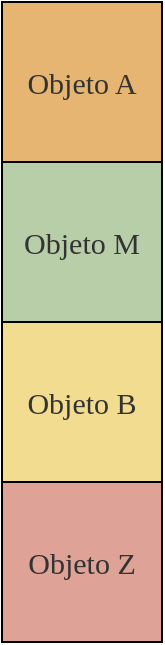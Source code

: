 <mxfile version="28.2.5" pages="12">
  <diagram id="DsnciRrROcA6rXa0wYcC" name="0">
    <mxGraphModel dx="1370" dy="843" grid="1" gridSize="10" guides="1" tooltips="1" connect="1" arrows="1" fold="1" page="1" pageScale="1" pageWidth="850" pageHeight="1100" math="0" shadow="0">
      <root>
        <mxCell id="0" />
        <mxCell id="1" parent="0" />
        <mxCell id="VirOZvUBYK-ImIZoYJ9B-2" value="&lt;span style=&quot;color: rgb(51, 51, 51); font-family: &amp;quot;Cascadia Code&amp;quot;;&quot;&gt;&lt;font style=&quot;font-size: 15px;&quot;&gt;Objeto M&lt;/font&gt;&lt;/span&gt;" style="rounded=0;whiteSpace=wrap;html=1;strokeWidth=1;fillColor=#B8CEA8;" vertex="1" parent="1">
          <mxGeometry x="320" y="240" width="80" height="80" as="geometry" />
        </mxCell>
        <mxCell id="VirOZvUBYK-ImIZoYJ9B-3" value="&lt;span style=&quot;color: rgb(51, 51, 51); font-family: &amp;quot;Cascadia Code&amp;quot;;&quot;&gt;&lt;font style=&quot;font-size: 15px;&quot;&gt;Objeto B&lt;/font&gt;&lt;/span&gt;" style="rounded=0;whiteSpace=wrap;html=1;strokeWidth=1;fillColor=#F2DC90;" vertex="1" parent="1">
          <mxGeometry x="320" y="320" width="80" height="80" as="geometry" />
        </mxCell>
        <mxCell id="VirOZvUBYK-ImIZoYJ9B-4" value="&lt;span style=&quot;color: rgb(51, 51, 51); font-family: &amp;quot;Cascadia Code&amp;quot;;&quot;&gt;&lt;font style=&quot;font-size: 15px;&quot;&gt;Objeto Z&lt;/font&gt;&lt;/span&gt;" style="rounded=0;whiteSpace=wrap;html=1;strokeWidth=1;fillColor=#DEA297;" vertex="1" parent="1">
          <mxGeometry x="320" y="400" width="80" height="80" as="geometry" />
        </mxCell>
        <mxCell id="VirOZvUBYK-ImIZoYJ9B-5" value="&lt;span style=&quot;font-size: 15px;&quot;&gt;Objeto A&lt;/span&gt;" style="rounded=0;whiteSpace=wrap;html=1;strokeWidth=1;fillColor=#E6B572;fontFamily=Cascadia Code;fontColor=#333333;" vertex="1" parent="1">
          <mxGeometry x="320" y="160" width="80" height="80" as="geometry" />
        </mxCell>
      </root>
    </mxGraphModel>
  </diagram>
  <diagram name="1" id="Mdr3MKFLAOHnB37Ve34P">
    <mxGraphModel dx="1370" dy="843" grid="1" gridSize="10" guides="1" tooltips="1" connect="1" arrows="1" fold="1" page="1" pageScale="1" pageWidth="850" pageHeight="1100" math="0" shadow="0">
      <root>
        <mxCell id="dB4pNOR3r0NpbEDbzPIi-0" />
        <mxCell id="dB4pNOR3r0NpbEDbzPIi-1" parent="dB4pNOR3r0NpbEDbzPIi-0" />
        <mxCell id="f8sVzlX9WwyGKtAX3yin-0" value="&lt;span style=&quot;color: rgb(51, 51, 51); font-family: &amp;quot;Cascadia Code&amp;quot;;&quot;&gt;&lt;font style=&quot;font-size: 15px;&quot;&gt;Objeto M&lt;/font&gt;&lt;/span&gt;" style="rounded=0;whiteSpace=wrap;html=1;strokeWidth=1;fillColor=#DFEAF2;" vertex="1" parent="dB4pNOR3r0NpbEDbzPIi-1">
          <mxGeometry x="320" y="240" width="80" height="80" as="geometry" />
        </mxCell>
        <mxCell id="f8sVzlX9WwyGKtAX3yin-1" value="&lt;span style=&quot;color: rgb(51, 51, 51); font-family: &amp;quot;Cascadia Code&amp;quot;;&quot;&gt;&lt;font style=&quot;font-size: 15px;&quot;&gt;Objeto B&lt;/font&gt;&lt;/span&gt;" style="rounded=0;whiteSpace=wrap;html=1;strokeWidth=1;fillColor=#DFEAF2;" vertex="1" parent="dB4pNOR3r0NpbEDbzPIi-1">
          <mxGeometry x="320" y="320" width="80" height="80" as="geometry" />
        </mxCell>
        <mxCell id="f8sVzlX9WwyGKtAX3yin-2" value="&lt;span style=&quot;color: rgb(51, 51, 51); font-family: &amp;quot;Cascadia Code&amp;quot;;&quot;&gt;&lt;font style=&quot;font-size: 15px;&quot;&gt;Objeto Z&lt;/font&gt;&lt;/span&gt;" style="rounded=0;whiteSpace=wrap;html=1;strokeWidth=1;fillColor=#DFEAF2;" vertex="1" parent="dB4pNOR3r0NpbEDbzPIi-1">
          <mxGeometry x="320" y="400" width="80" height="80" as="geometry" />
        </mxCell>
        <mxCell id="f8sVzlX9WwyGKtAX3yin-3" value="&lt;font style=&quot;font-size: 15px;&quot;&gt;Objeto A&lt;/font&gt;" style="rounded=0;whiteSpace=wrap;html=1;strokeWidth=1;fillColor=#DFEAF2;fontFamily=Cascadia Code;fontColor=#333333;" vertex="1" parent="dB4pNOR3r0NpbEDbzPIi-1">
          <mxGeometry x="320" y="160" width="80" height="80" as="geometry" />
        </mxCell>
      </root>
    </mxGraphModel>
  </diagram>
  <diagram name="2" id="7HVD3G4qKzquUgcicJnN">
    <mxGraphModel dx="1142" dy="703" grid="1" gridSize="10" guides="1" tooltips="1" connect="1" arrows="1" fold="1" page="1" pageScale="1" pageWidth="850" pageHeight="1100" math="0" shadow="0">
      <root>
        <mxCell id="m_FzRC7SfUM8x6VggVpg-0" />
        <mxCell id="m_FzRC7SfUM8x6VggVpg-1" parent="m_FzRC7SfUM8x6VggVpg-0" />
        <mxCell id="m_FzRC7SfUM8x6VggVpg-2" value="&lt;span style=&quot;color: rgb(51, 51, 51); font-family: &amp;quot;Cascadia Code&amp;quot;;&quot;&gt;&lt;font style=&quot;font-size: 15px;&quot;&gt;Objeto M&lt;/font&gt;&lt;/span&gt;" style="rounded=0;whiteSpace=wrap;html=1;strokeWidth=1;fillColor=#DFEAF2;" vertex="1" parent="m_FzRC7SfUM8x6VggVpg-1">
          <mxGeometry x="320" y="240" width="80" height="80" as="geometry" />
        </mxCell>
        <mxCell id="m_FzRC7SfUM8x6VggVpg-3" value="&lt;span style=&quot;color: rgb(51, 51, 51); font-family: &amp;quot;Cascadia Code&amp;quot;;&quot;&gt;&lt;font style=&quot;font-size: 15px;&quot;&gt;Objeto B&lt;/font&gt;&lt;/span&gt;" style="rounded=0;whiteSpace=wrap;html=1;strokeWidth=1;fillColor=#DFEAF2;" vertex="1" parent="m_FzRC7SfUM8x6VggVpg-1">
          <mxGeometry x="320" y="320" width="80" height="80" as="geometry" />
        </mxCell>
        <mxCell id="m_FzRC7SfUM8x6VggVpg-4" value="&lt;span style=&quot;color: rgb(51, 51, 51); font-family: &amp;quot;Cascadia Code&amp;quot;;&quot;&gt;&lt;font style=&quot;font-size: 15px;&quot;&gt;Objeto Z&lt;/font&gt;&lt;/span&gt;" style="rounded=0;whiteSpace=wrap;html=1;strokeWidth=1;fillColor=#DFEAF2;" vertex="1" parent="m_FzRC7SfUM8x6VggVpg-1">
          <mxGeometry x="320" y="400" width="80" height="80" as="geometry" />
        </mxCell>
        <mxCell id="m_FzRC7SfUM8x6VggVpg-5" value="&lt;font style=&quot;font-size: 15px;&quot;&gt;Objeto A&lt;/font&gt;" style="rounded=0;whiteSpace=wrap;html=1;strokeWidth=1;fillColor=#DFEAF2;fontFamily=Cascadia Code;fontColor=#333333;" vertex="1" parent="m_FzRC7SfUM8x6VggVpg-1">
          <mxGeometry x="320" y="160" width="80" height="80" as="geometry" />
        </mxCell>
        <mxCell id="3GkCkZPfRGsUlgW2tKVg-0" value="&lt;font style=&quot;font-size: 15px; color: rgb(51, 51, 51);&quot;&gt;Objeto Y&lt;/font&gt;" style="rounded=0;whiteSpace=wrap;html=1;strokeWidth=1;fontFamily=Cascadia Code;dashed=1;strokeColor=#333333;" vertex="1" parent="m_FzRC7SfUM8x6VggVpg-1">
          <mxGeometry x="160" y="280" width="80" height="80" as="geometry" />
        </mxCell>
        <mxCell id="3GkCkZPfRGsUlgW2tKVg-1" value="" style="endArrow=classic;html=1;rounded=0;strokeColor=default;strokeWidth=2;dashed=1;curved=0;dashPattern=1 2;" edge="1" parent="m_FzRC7SfUM8x6VggVpg-1">
          <mxGeometry width="50" height="50" relative="1" as="geometry">
            <mxPoint x="250" y="320" as="sourcePoint" />
            <mxPoint x="310" y="320" as="targetPoint" />
          </mxGeometry>
        </mxCell>
      </root>
    </mxGraphModel>
  </diagram>
  <diagram name="3" id="MDrpCwDZ1_75I4WAfEUa">
    <mxGraphModel dx="1370" dy="843" grid="1" gridSize="10" guides="1" tooltips="1" connect="1" arrows="1" fold="1" page="1" pageScale="1" pageWidth="850" pageHeight="1100" math="0" shadow="0">
      <root>
        <mxCell id="1cp3vhYpPN3irXkI7Zd1-0" />
        <mxCell id="1cp3vhYpPN3irXkI7Zd1-1" parent="1cp3vhYpPN3irXkI7Zd1-0" />
        <mxCell id="1cp3vhYpPN3irXkI7Zd1-2" value="&lt;span style=&quot;color: rgb(51, 51, 51); font-family: &amp;quot;Cascadia Code&amp;quot;;&quot;&gt;&lt;font style=&quot;font-size: 15px;&quot;&gt;Objeto M&lt;/font&gt;&lt;/span&gt;" style="rounded=0;whiteSpace=wrap;html=1;strokeWidth=1;fillColor=#DFEAF2;" vertex="1" parent="1cp3vhYpPN3irXkI7Zd1-1">
          <mxGeometry x="200" y="280" width="80" height="80" as="geometry" />
        </mxCell>
        <mxCell id="1cp3vhYpPN3irXkI7Zd1-3" value="&lt;span style=&quot;color: rgb(51, 51, 51); font-family: &amp;quot;Cascadia Code&amp;quot;;&quot;&gt;&lt;font style=&quot;font-size: 15px;&quot;&gt;Objeto B&lt;/font&gt;&lt;/span&gt;" style="rounded=0;whiteSpace=wrap;html=1;strokeWidth=1;fillColor=#DFEAF2;" vertex="1" parent="1cp3vhYpPN3irXkI7Zd1-1">
          <mxGeometry x="200" y="360" width="80" height="80" as="geometry" />
        </mxCell>
        <mxCell id="1cp3vhYpPN3irXkI7Zd1-4" value="&lt;span style=&quot;color: rgb(51, 51, 51); font-family: &amp;quot;Cascadia Code&amp;quot;;&quot;&gt;&lt;font style=&quot;font-size: 15px;&quot;&gt;Objeto Z&lt;/font&gt;&lt;/span&gt;" style="rounded=0;whiteSpace=wrap;html=1;strokeWidth=1;fillColor=#DFEAF2;" vertex="1" parent="1cp3vhYpPN3irXkI7Zd1-1">
          <mxGeometry x="200" y="440" width="80" height="80" as="geometry" />
        </mxCell>
        <mxCell id="1cp3vhYpPN3irXkI7Zd1-5" value="&lt;font style=&quot;font-size: 15px;&quot;&gt;Objeto A&lt;/font&gt;" style="rounded=0;whiteSpace=wrap;html=1;strokeWidth=1;fillColor=#DFEAF2;fontFamily=Cascadia Code;fontColor=#333333;" vertex="1" parent="1cp3vhYpPN3irXkI7Zd1-1">
          <mxGeometry x="200" y="200" width="80" height="80" as="geometry" />
        </mxCell>
        <mxCell id="1cp3vhYpPN3irXkI7Zd1-6" value="&lt;font style=&quot;font-size: 15px; color: rgb(51, 51, 51);&quot;&gt;Objeto Y&lt;/font&gt;" style="rounded=0;whiteSpace=wrap;html=1;strokeWidth=1;fontFamily=Cascadia Code;dashed=1;strokeColor=#333333;" vertex="1" parent="1cp3vhYpPN3irXkI7Zd1-1">
          <mxGeometry x="40" y="320" width="80" height="80" as="geometry" />
        </mxCell>
        <mxCell id="1cp3vhYpPN3irXkI7Zd1-7" value="" style="endArrow=classic;html=1;rounded=0;strokeColor=default;strokeWidth=2;dashed=1;curved=1;dashPattern=1 2;" edge="1" parent="1cp3vhYpPN3irXkI7Zd1-1">
          <mxGeometry width="50" height="50" relative="1" as="geometry">
            <mxPoint x="80" y="310" as="sourcePoint" />
            <mxPoint x="200" y="150" as="targetPoint" />
            <Array as="points">
              <mxPoint x="80" y="140" />
            </Array>
          </mxGeometry>
        </mxCell>
        <mxCell id="3wVK-dfSqPOaN9Ee9mu9-0" value="&lt;span style=&quot;color: rgb(51, 51, 51); font-family: &amp;quot;Cascadia Code&amp;quot;;&quot;&gt;&lt;font style=&quot;font-size: 15px;&quot;&gt;Objeto M&lt;/font&gt;&lt;/span&gt;" style="rounded=0;whiteSpace=wrap;html=1;strokeWidth=1;fillColor=#DFEAF2;" vertex="1" parent="1cp3vhYpPN3irXkI7Zd1-1">
          <mxGeometry x="400" y="280" width="80" height="80" as="geometry" />
        </mxCell>
        <mxCell id="3wVK-dfSqPOaN9Ee9mu9-1" value="&lt;span style=&quot;color: rgb(51, 51, 51); font-family: &amp;quot;Cascadia Code&amp;quot;;&quot;&gt;&lt;font style=&quot;font-size: 15px;&quot;&gt;Objeto B&lt;/font&gt;&lt;/span&gt;" style="rounded=0;whiteSpace=wrap;html=1;strokeWidth=1;fillColor=#DFEAF2;" vertex="1" parent="1cp3vhYpPN3irXkI7Zd1-1">
          <mxGeometry x="400" y="360" width="80" height="80" as="geometry" />
        </mxCell>
        <mxCell id="3wVK-dfSqPOaN9Ee9mu9-2" value="&lt;span style=&quot;color: rgb(51, 51, 51); font-family: &amp;quot;Cascadia Code&amp;quot;;&quot;&gt;&lt;font style=&quot;font-size: 15px;&quot;&gt;Objeto Z&lt;/font&gt;&lt;/span&gt;" style="rounded=0;whiteSpace=wrap;html=1;strokeWidth=1;fillColor=#DFEAF2;" vertex="1" parent="1cp3vhYpPN3irXkI7Zd1-1">
          <mxGeometry x="400" y="440" width="80" height="80" as="geometry" />
        </mxCell>
        <mxCell id="3wVK-dfSqPOaN9Ee9mu9-3" value="&lt;font style=&quot;font-size: 15px;&quot;&gt;Objeto A&lt;/font&gt;" style="rounded=0;whiteSpace=wrap;html=1;strokeWidth=1;fillColor=#DFEAF2;fontFamily=Cascadia Code;fontColor=#333333;" vertex="1" parent="1cp3vhYpPN3irXkI7Zd1-1">
          <mxGeometry x="400" y="200" width="80" height="80" as="geometry" />
        </mxCell>
        <mxCell id="3wVK-dfSqPOaN9Ee9mu9-4" value="&lt;font style=&quot;font-size: 15px; color: rgb(51, 51, 51);&quot;&gt;Objeto Y&lt;/font&gt;" style="rounded=0;whiteSpace=wrap;html=1;strokeWidth=1;fontFamily=Cascadia Code;dashed=1;strokeColor=#333333;" vertex="1" parent="1cp3vhYpPN3irXkI7Zd1-1">
          <mxGeometry x="400" y="120" width="80" height="80" as="geometry" />
        </mxCell>
        <mxCell id="5Faq4T4tPYT8dNvTQ3q9-0" value="&lt;span style=&quot;color: rgb(51, 51, 51); font-family: &amp;quot;Cascadia Code&amp;quot;;&quot;&gt;&lt;font style=&quot;font-size: 15px;&quot;&gt;Objeto M&lt;/font&gt;&lt;/span&gt;" style="rounded=0;whiteSpace=wrap;html=1;strokeWidth=1;fillColor=#DFEAF2;" vertex="1" parent="1cp3vhYpPN3irXkI7Zd1-1">
          <mxGeometry x="600" y="280" width="80" height="80" as="geometry" />
        </mxCell>
        <mxCell id="5Faq4T4tPYT8dNvTQ3q9-1" value="&lt;span style=&quot;color: rgb(51, 51, 51); font-family: &amp;quot;Cascadia Code&amp;quot;;&quot;&gt;&lt;font style=&quot;font-size: 15px;&quot;&gt;Objeto B&lt;/font&gt;&lt;/span&gt;" style="rounded=0;whiteSpace=wrap;html=1;strokeWidth=1;fillColor=#DFEAF2;" vertex="1" parent="1cp3vhYpPN3irXkI7Zd1-1">
          <mxGeometry x="600" y="360" width="80" height="80" as="geometry" />
        </mxCell>
        <mxCell id="5Faq4T4tPYT8dNvTQ3q9-2" value="&lt;span style=&quot;color: rgb(51, 51, 51); font-family: &amp;quot;Cascadia Code&amp;quot;;&quot;&gt;&lt;font style=&quot;font-size: 15px;&quot;&gt;Objeto Z&lt;/font&gt;&lt;/span&gt;" style="rounded=0;whiteSpace=wrap;html=1;strokeWidth=1;fillColor=#DFEAF2;" vertex="1" parent="1cp3vhYpPN3irXkI7Zd1-1">
          <mxGeometry x="600" y="440" width="80" height="80" as="geometry" />
        </mxCell>
        <mxCell id="5Faq4T4tPYT8dNvTQ3q9-3" value="&lt;font style=&quot;font-size: 15px;&quot;&gt;Objeto A&lt;/font&gt;" style="rounded=0;whiteSpace=wrap;html=1;strokeWidth=1;fillColor=#DFEAF2;fontFamily=Cascadia Code;fontColor=#333333;" vertex="1" parent="1cp3vhYpPN3irXkI7Zd1-1">
          <mxGeometry x="600" y="200" width="80" height="80" as="geometry" />
        </mxCell>
        <mxCell id="5Faq4T4tPYT8dNvTQ3q9-4" value="&lt;font style=&quot;font-size: 15px;&quot;&gt;Objeto Y&lt;/font&gt;" style="rounded=0;whiteSpace=wrap;html=1;strokeWidth=1;fillColor=#DFEAF2;fontFamily=Cascadia Code;fontColor=#333333;" vertex="1" parent="1cp3vhYpPN3irXkI7Zd1-1">
          <mxGeometry x="600" y="120" width="80" height="80" as="geometry" />
        </mxCell>
        <mxCell id="_O_UAX7On9Jn6N9-ysff-0" value="" style="endArrow=classic;html=1;rounded=0;strokeColor=#333333;strokeWidth=2;curved=0;" edge="1" parent="1cp3vhYpPN3irXkI7Zd1-1">
          <mxGeometry width="50" height="50" relative="1" as="geometry">
            <mxPoint x="310" y="360" as="sourcePoint" />
            <mxPoint x="370" y="360" as="targetPoint" />
          </mxGeometry>
        </mxCell>
        <mxCell id="_O_UAX7On9Jn6N9-ysff-1" value="" style="endArrow=classic;html=1;rounded=0;strokeColor=#333333;strokeWidth=2;curved=0;" edge="1" parent="1cp3vhYpPN3irXkI7Zd1-1">
          <mxGeometry width="50" height="50" relative="1" as="geometry">
            <mxPoint x="510" y="359.17" as="sourcePoint" />
            <mxPoint x="570" y="359.17" as="targetPoint" />
          </mxGeometry>
        </mxCell>
      </root>
    </mxGraphModel>
  </diagram>
  <diagram name="4" id="tvMc4xsmkuJ2D2uRRllL">
    <mxGraphModel dx="1142" dy="703" grid="1" gridSize="10" guides="1" tooltips="1" connect="1" arrows="1" fold="1" page="1" pageScale="1" pageWidth="850" pageHeight="1100" math="0" shadow="0">
      <root>
        <mxCell id="fEpR8kv1KwT9EkHWF9nF-0" />
        <mxCell id="fEpR8kv1KwT9EkHWF9nF-1" parent="fEpR8kv1KwT9EkHWF9nF-0" />
        <mxCell id="fEpR8kv1KwT9EkHWF9nF-2" value="&lt;span style=&quot;color: rgb(51, 51, 51); font-family: &amp;quot;Cascadia Code&amp;quot;;&quot;&gt;&lt;font style=&quot;font-size: 15px;&quot;&gt;Objeto M&lt;/font&gt;&lt;/span&gt;" style="rounded=0;whiteSpace=wrap;html=1;strokeWidth=1;fillColor=#DFEAF2;" vertex="1" parent="fEpR8kv1KwT9EkHWF9nF-1">
          <mxGeometry x="160" y="240" width="80" height="80" as="geometry" />
        </mxCell>
        <mxCell id="fEpR8kv1KwT9EkHWF9nF-3" value="&lt;span style=&quot;color: rgb(51, 51, 51); font-family: &amp;quot;Cascadia Code&amp;quot;;&quot;&gt;&lt;font style=&quot;font-size: 15px;&quot;&gt;Objeto B&lt;/font&gt;&lt;/span&gt;" style="rounded=0;whiteSpace=wrap;html=1;strokeWidth=1;fillColor=#DFEAF2;" vertex="1" parent="fEpR8kv1KwT9EkHWF9nF-1">
          <mxGeometry x="160" y="320" width="80" height="80" as="geometry" />
        </mxCell>
        <mxCell id="fEpR8kv1KwT9EkHWF9nF-4" value="&lt;span style=&quot;color: rgb(51, 51, 51); font-family: &amp;quot;Cascadia Code&amp;quot;;&quot;&gt;&lt;font style=&quot;font-size: 15px;&quot;&gt;Objeto Z&lt;/font&gt;&lt;/span&gt;" style="rounded=0;whiteSpace=wrap;html=1;strokeWidth=1;fillColor=#DFEAF2;" vertex="1" parent="fEpR8kv1KwT9EkHWF9nF-1">
          <mxGeometry x="160" y="400" width="80" height="80" as="geometry" />
        </mxCell>
        <mxCell id="fEpR8kv1KwT9EkHWF9nF-5" value="&lt;font style=&quot;font-size: 15px;&quot;&gt;Objeto A&lt;/font&gt;" style="rounded=0;whiteSpace=wrap;html=1;strokeWidth=1;fillColor=#DFEAF2;fontFamily=Cascadia Code;fontColor=#333333;" vertex="1" parent="fEpR8kv1KwT9EkHWF9nF-1">
          <mxGeometry x="160" y="160" width="80" height="80" as="geometry" />
        </mxCell>
        <mxCell id="fEpR8kv1KwT9EkHWF9nF-6" value="&lt;font style=&quot;font-size: 15px; color: rgba(51, 51, 51, 0.5);&quot;&gt;Objeto Y&lt;/font&gt;" style="rounded=0;whiteSpace=wrap;html=1;strokeWidth=1;fontFamily=Cascadia Code;rotation=45;fillColor=#DFEAF280;strokeColor=light-dark(#00000080,#000000);gradientColor=none;" vertex="1" parent="fEpR8kv1KwT9EkHWF9nF-1">
          <mxGeometry x="280" y="110" width="80" height="80" as="geometry" />
        </mxCell>
        <mxCell id="eWI4ab8rwbDqNYjKlwMx-0" value="" style="endArrow=classic;html=1;rounded=0;strokeColor=#333333;strokeWidth=2;curved=0;" edge="1" parent="fEpR8kv1KwT9EkHWF9nF-1">
          <mxGeometry width="50" height="50" relative="1" as="geometry">
            <mxPoint x="310" y="319.17" as="sourcePoint" />
            <mxPoint x="370" y="319.17" as="targetPoint" />
          </mxGeometry>
        </mxCell>
        <mxCell id="eWI4ab8rwbDqNYjKlwMx-1" value="&lt;span style=&quot;color: rgb(51, 51, 51); font-family: &amp;quot;Cascadia Code&amp;quot;;&quot;&gt;&lt;font style=&quot;font-size: 15px;&quot;&gt;Objeto M&lt;/font&gt;&lt;/span&gt;" style="rounded=0;whiteSpace=wrap;html=1;strokeWidth=1;fillColor=#DFEAF2;" vertex="1" parent="fEpR8kv1KwT9EkHWF9nF-1">
          <mxGeometry x="440" y="240" width="80" height="80" as="geometry" />
        </mxCell>
        <mxCell id="eWI4ab8rwbDqNYjKlwMx-2" value="&lt;span style=&quot;color: rgb(51, 51, 51); font-family: &amp;quot;Cascadia Code&amp;quot;;&quot;&gt;&lt;font style=&quot;font-size: 15px;&quot;&gt;Objeto B&lt;/font&gt;&lt;/span&gt;" style="rounded=0;whiteSpace=wrap;html=1;strokeWidth=1;fillColor=#DFEAF2;" vertex="1" parent="fEpR8kv1KwT9EkHWF9nF-1">
          <mxGeometry x="440" y="320" width="80" height="80" as="geometry" />
        </mxCell>
        <mxCell id="eWI4ab8rwbDqNYjKlwMx-3" value="&lt;span style=&quot;color: rgb(51, 51, 51); font-family: &amp;quot;Cascadia Code&amp;quot;;&quot;&gt;&lt;font style=&quot;font-size: 15px;&quot;&gt;Objeto Z&lt;/font&gt;&lt;/span&gt;" style="rounded=0;whiteSpace=wrap;html=1;strokeWidth=1;fillColor=#DFEAF2;" vertex="1" parent="fEpR8kv1KwT9EkHWF9nF-1">
          <mxGeometry x="440" y="400" width="80" height="80" as="geometry" />
        </mxCell>
        <mxCell id="eWI4ab8rwbDqNYjKlwMx-4" value="&lt;font style=&quot;font-size: 15px;&quot;&gt;Objeto A&lt;/font&gt;" style="rounded=0;whiteSpace=wrap;html=1;strokeWidth=1;fillColor=#DFEAF2;fontFamily=Cascadia Code;fontColor=#333333;" vertex="1" parent="fEpR8kv1KwT9EkHWF9nF-1">
          <mxGeometry x="440" y="160" width="80" height="80" as="geometry" />
        </mxCell>
        <mxCell id="FDB1iL5GDn4RZDBO_fxV-0" value="" style="endArrow=classic;html=1;rounded=0;strokeColor=#333333;strokeWidth=2;curved=1;" edge="1" parent="fEpR8kv1KwT9EkHWF9nF-1">
          <mxGeometry width="50" height="50" relative="1" as="geometry">
            <mxPoint x="200" y="150" as="sourcePoint" />
            <mxPoint x="280" y="110" as="targetPoint" />
            <Array as="points">
              <mxPoint x="220" y="70" />
            </Array>
          </mxGeometry>
        </mxCell>
      </root>
    </mxGraphModel>
  </diagram>
  <diagram name="5" id="qZWmroKQn__ThTIP2FfZ">
    <mxGraphModel dx="1370" dy="843" grid="1" gridSize="10" guides="1" tooltips="1" connect="1" arrows="1" fold="1" page="1" pageScale="1" pageWidth="850" pageHeight="1100" math="0" shadow="0">
      <root>
        <mxCell id="2ulz0_ssD8hJT63ZEaCR-0" />
        <mxCell id="2ulz0_ssD8hJT63ZEaCR-1" parent="2ulz0_ssD8hJT63ZEaCR-0" />
        <mxCell id="2ulz0_ssD8hJT63ZEaCR-2" value="&lt;span style=&quot;color: rgb(51, 51, 51); font-family: &amp;quot;Cascadia Code&amp;quot;;&quot;&gt;&lt;font style=&quot;font-size: 15px;&quot;&gt;Objeto M&lt;/font&gt;&lt;/span&gt;" style="rounded=0;whiteSpace=wrap;html=1;strokeWidth=1;fillColor=#DFEAF2;" vertex="1" parent="2ulz0_ssD8hJT63ZEaCR-1">
          <mxGeometry x="160" y="240" width="80" height="80" as="geometry" />
        </mxCell>
        <mxCell id="2ulz0_ssD8hJT63ZEaCR-3" value="&lt;span style=&quot;color: rgb(51, 51, 51); font-family: &amp;quot;Cascadia Code&amp;quot;;&quot;&gt;&lt;font style=&quot;font-size: 15px;&quot;&gt;Objeto B&lt;/font&gt;&lt;/span&gt;" style="rounded=0;whiteSpace=wrap;html=1;strokeWidth=1;fillColor=#DFEAF2;" vertex="1" parent="2ulz0_ssD8hJT63ZEaCR-1">
          <mxGeometry x="160" y="320" width="80" height="80" as="geometry" />
        </mxCell>
        <mxCell id="2ulz0_ssD8hJT63ZEaCR-4" value="&lt;span style=&quot;color: rgb(51, 51, 51); font-family: &amp;quot;Cascadia Code&amp;quot;;&quot;&gt;&lt;font style=&quot;font-size: 15px;&quot;&gt;Objeto Z&lt;/font&gt;&lt;/span&gt;" style="rounded=0;whiteSpace=wrap;html=1;strokeWidth=1;fillColor=#DFEAF2;" vertex="1" parent="2ulz0_ssD8hJT63ZEaCR-1">
          <mxGeometry x="160" y="400" width="80" height="80" as="geometry" />
        </mxCell>
        <mxCell id="2ulz0_ssD8hJT63ZEaCR-7" value="" style="endArrow=classic;html=1;rounded=0;strokeColor=#333333;strokeWidth=2;curved=0;" edge="1" parent="2ulz0_ssD8hJT63ZEaCR-1">
          <mxGeometry width="50" height="50" relative="1" as="geometry">
            <mxPoint x="280" y="460" as="sourcePoint" />
            <mxPoint x="340" y="460" as="targetPoint" />
          </mxGeometry>
        </mxCell>
        <mxCell id="Iy6GJnIHtmswRzyifR_9-1" value="&lt;span style=&quot;color: rgb(51, 51, 51); font-family: &amp;quot;Cascadia Code&amp;quot;;&quot;&gt;&lt;font style=&quot;font-size: 15px;&quot;&gt;Objeto B&lt;/font&gt;&lt;/span&gt;" style="rounded=0;whiteSpace=wrap;html=1;strokeWidth=1;fillColor=#DFEAF2;" vertex="1" parent="2ulz0_ssD8hJT63ZEaCR-1">
          <mxGeometry x="370" y="319.999" width="80" height="80" as="geometry" />
        </mxCell>
        <mxCell id="Iy6GJnIHtmswRzyifR_9-2" value="&lt;span style=&quot;color: rgb(51, 51, 51); font-family: &amp;quot;Cascadia Code&amp;quot;;&quot;&gt;&lt;font style=&quot;font-size: 15px;&quot;&gt;Objeto Z&lt;/font&gt;&lt;/span&gt;" style="rounded=0;whiteSpace=wrap;html=1;strokeWidth=1;fillColor=#DFEAF2;" vertex="1" parent="2ulz0_ssD8hJT63ZEaCR-1">
          <mxGeometry x="370" y="399.999" width="80" height="80" as="geometry" />
        </mxCell>
        <mxCell id="Iy6GJnIHtmswRzyifR_9-5" value="&lt;span style=&quot;color: rgb(51, 51, 51); font-family: &amp;quot;Cascadia Code&amp;quot;;&quot;&gt;&lt;font style=&quot;font-size: 15px;&quot;&gt;Objeto Z&lt;/font&gt;&lt;/span&gt;" style="rounded=0;whiteSpace=wrap;html=1;strokeWidth=1;fillColor=#DFEAF2;" vertex="1" parent="2ulz0_ssD8hJT63ZEaCR-1">
          <mxGeometry x="560" y="399.999" width="80" height="80" as="geometry" />
        </mxCell>
        <mxCell id="Iy6GJnIHtmswRzyifR_9-7" value="" style="endArrow=classic;html=1;rounded=0;strokeColor=#333333;strokeWidth=2;curved=0;" edge="1" parent="2ulz0_ssD8hJT63ZEaCR-1">
          <mxGeometry width="50" height="50" relative="1" as="geometry">
            <mxPoint x="480" y="460" as="sourcePoint" />
            <mxPoint x="540" y="460" as="targetPoint" />
          </mxGeometry>
        </mxCell>
        <mxCell id="I1os_hsPXzhaFGguBxuh-0" value="&lt;font style=&quot;font-size: 15px; color: rgba(51, 51, 51, 0.5);&quot;&gt;Objeto A&lt;/font&gt;" style="rounded=0;whiteSpace=wrap;html=1;strokeWidth=1;fontFamily=Cascadia Code;rotation=45;fillColor=#DFEAF280;strokeColor=light-dark(#00000080,#000000);gradientColor=none;" vertex="1" parent="2ulz0_ssD8hJT63ZEaCR-1">
          <mxGeometry x="280" y="190" width="80" height="80" as="geometry" />
        </mxCell>
        <mxCell id="I1os_hsPXzhaFGguBxuh-1" value="" style="endArrow=classic;html=1;rounded=0;strokeColor=#333333;strokeWidth=2;curved=1;" edge="1" parent="2ulz0_ssD8hJT63ZEaCR-1">
          <mxGeometry width="50" height="50" relative="1" as="geometry">
            <mxPoint x="200" y="230" as="sourcePoint" />
            <mxPoint x="280" y="190" as="targetPoint" />
            <Array as="points">
              <mxPoint x="220" y="150" />
            </Array>
          </mxGeometry>
        </mxCell>
        <mxCell id="I1os_hsPXzhaFGguBxuh-2" value="&lt;font style=&quot;font-size: 15px; color: rgba(51, 51, 51, 0.5);&quot;&gt;Objeto M&lt;/font&gt;" style="rounded=0;whiteSpace=wrap;html=1;strokeWidth=1;fontFamily=Cascadia Code;rotation=45;fillColor=#DFEAF280;strokeColor=light-dark(#00000080,#000000);gradientColor=none;" vertex="1" parent="2ulz0_ssD8hJT63ZEaCR-1">
          <mxGeometry x="490" y="270" width="80" height="80" as="geometry" />
        </mxCell>
        <mxCell id="I1os_hsPXzhaFGguBxuh-3" value="" style="endArrow=classic;html=1;rounded=0;strokeColor=#333333;strokeWidth=2;curved=1;" edge="1" parent="2ulz0_ssD8hJT63ZEaCR-1">
          <mxGeometry width="50" height="50" relative="1" as="geometry">
            <mxPoint x="410" y="310" as="sourcePoint" />
            <mxPoint x="490" y="270" as="targetPoint" />
            <Array as="points">
              <mxPoint x="430" y="230" />
            </Array>
          </mxGeometry>
        </mxCell>
        <mxCell id="I1os_hsPXzhaFGguBxuh-6" value="&lt;font style=&quot;font-size: 15px; color: rgba(51, 51, 51, 0.5);&quot;&gt;Objeto B&lt;/font&gt;" style="rounded=0;whiteSpace=wrap;html=1;strokeWidth=1;fontFamily=Cascadia Code;rotation=45;fillColor=#DFEAF280;strokeColor=light-dark(#00000080,#000000);gradientColor=none;" vertex="1" parent="2ulz0_ssD8hJT63ZEaCR-1">
          <mxGeometry x="680" y="350" width="80" height="80" as="geometry" />
        </mxCell>
        <mxCell id="I1os_hsPXzhaFGguBxuh-7" value="" style="endArrow=classic;html=1;rounded=0;strokeColor=#333333;strokeWidth=2;curved=1;" edge="1" parent="2ulz0_ssD8hJT63ZEaCR-1">
          <mxGeometry width="50" height="50" relative="1" as="geometry">
            <mxPoint x="600" y="390" as="sourcePoint" />
            <mxPoint x="680" y="350" as="targetPoint" />
            <Array as="points">
              <mxPoint x="620" y="310" />
            </Array>
          </mxGeometry>
        </mxCell>
      </root>
    </mxGraphModel>
  </diagram>
  <diagram name="horizontal-0" id="YfSO-6aUCecLzF4e8YoK">
    <mxGraphModel dx="1142" dy="703" grid="1" gridSize="10" guides="1" tooltips="1" connect="1" arrows="1" fold="1" page="1" pageScale="1" pageWidth="850" pageHeight="1100" math="0" shadow="0">
      <root>
        <mxCell id="0" />
        <mxCell id="1" parent="0" />
        <mxCell id="QV_V8XRkUQpJPK_FOni9-1" value="&lt;span style=&quot;color: rgb(51, 51, 51); font-family: &amp;quot;Cascadia Code&amp;quot;;&quot;&gt;&lt;font style=&quot;font-size: 15px;&quot;&gt;Objeto M&lt;/font&gt;&lt;/span&gt;" style="rounded=0;whiteSpace=wrap;html=1;strokeWidth=1;fillColor=#DFEAF2;" vertex="1" parent="1">
          <mxGeometry x="320" y="240" width="80" height="80" as="geometry" />
        </mxCell>
        <mxCell id="QV_V8XRkUQpJPK_FOni9-2" value="&lt;span style=&quot;color: rgb(51, 51, 51); font-family: &amp;quot;Cascadia Code&amp;quot;;&quot;&gt;&lt;font style=&quot;font-size: 15px;&quot;&gt;Objeto B&lt;/font&gt;&lt;/span&gt;" style="rounded=0;whiteSpace=wrap;html=1;strokeWidth=1;fillColor=#DFEAF2;" vertex="1" parent="1">
          <mxGeometry x="400" y="240" width="80" height="80" as="geometry" />
        </mxCell>
        <mxCell id="QV_V8XRkUQpJPK_FOni9-3" value="&lt;span style=&quot;color: rgb(51, 51, 51); font-family: &amp;quot;Cascadia Code&amp;quot;;&quot;&gt;&lt;font style=&quot;font-size: 15px;&quot;&gt;Objeto Z&lt;/font&gt;&lt;/span&gt;" style="rounded=0;whiteSpace=wrap;html=1;strokeWidth=1;fillColor=#DFEAF2;" vertex="1" parent="1">
          <mxGeometry x="480" y="240" width="80" height="80" as="geometry" />
        </mxCell>
        <mxCell id="QV_V8XRkUQpJPK_FOni9-4" value="&lt;font style=&quot;font-size: 15px;&quot;&gt;Objeto A&lt;/font&gt;" style="rounded=0;whiteSpace=wrap;html=1;strokeWidth=1;fillColor=#DFEAF2;fontFamily=Cascadia Code;fontColor=#333333;" vertex="1" parent="1">
          <mxGeometry x="240" y="240" width="80" height="80" as="geometry" />
        </mxCell>
        <mxCell id="QV_V8XRkUQpJPK_FOni9-10" value="&lt;font style=&quot;color: rgb(77, 77, 77); font-size: 18px;&quot; face=&quot;Cascadia Code&quot;&gt;0&lt;/font&gt;" style="rounded=0;whiteSpace=wrap;html=1;strokeWidth=1;fillColor=#DFEAF2;fontSize=22;" vertex="1" parent="1">
          <mxGeometry x="240" y="220" width="80" height="20" as="geometry" />
        </mxCell>
        <mxCell id="QV_V8XRkUQpJPK_FOni9-11" value="&lt;font style=&quot;color: rgb(77, 77, 77); font-size: 18px;&quot; face=&quot;Cascadia Code&quot;&gt;1&lt;/font&gt;" style="rounded=0;whiteSpace=wrap;html=1;strokeWidth=1;fillColor=#DFEAF2;fontSize=22;" vertex="1" parent="1">
          <mxGeometry x="320" y="220" width="80" height="20" as="geometry" />
        </mxCell>
        <mxCell id="QV_V8XRkUQpJPK_FOni9-12" value="&lt;font style=&quot;color: rgb(77, 77, 77); font-size: 18px;&quot; face=&quot;Cascadia Code&quot;&gt;2&lt;/font&gt;" style="rounded=0;whiteSpace=wrap;html=1;strokeWidth=1;fillColor=#DFEAF2;fontSize=22;" vertex="1" parent="1">
          <mxGeometry x="400" y="220" width="80" height="20" as="geometry" />
        </mxCell>
        <mxCell id="QV_V8XRkUQpJPK_FOni9-13" value="&lt;font style=&quot;color: rgb(77, 77, 77); font-size: 18px;&quot; face=&quot;Cascadia Code&quot;&gt;3&lt;/font&gt;" style="rounded=0;whiteSpace=wrap;html=1;strokeWidth=1;fillColor=#DFEAF2;fontSize=22;" vertex="1" parent="1">
          <mxGeometry x="480" y="220" width="80" height="20" as="geometry" />
        </mxCell>
      </root>
    </mxGraphModel>
  </diagram>
  <diagram name="horizontal-1" id="I1NGevMwVK8yIYo6LZM1">
    <mxGraphModel dx="1142" dy="703" grid="1" gridSize="10" guides="1" tooltips="1" connect="1" arrows="1" fold="1" page="1" pageScale="1" pageWidth="850" pageHeight="1100" math="0" shadow="0">
      <root>
        <mxCell id="2laQ7EuzJdmJ4_l-6j5Y-0" />
        <mxCell id="2laQ7EuzJdmJ4_l-6j5Y-1" parent="2laQ7EuzJdmJ4_l-6j5Y-0" />
        <mxCell id="2laQ7EuzJdmJ4_l-6j5Y-2" value="&lt;span style=&quot;color: rgb(51, 51, 51); font-family: &amp;quot;Cascadia Code&amp;quot;;&quot;&gt;&lt;font style=&quot;font-size: 15px;&quot;&gt;Objeto M&lt;/font&gt;&lt;/span&gt;" style="rounded=0;whiteSpace=wrap;html=1;strokeWidth=1;fillColor=#DFEAF2;" vertex="1" parent="2laQ7EuzJdmJ4_l-6j5Y-1">
          <mxGeometry x="320" y="240" width="80" height="80" as="geometry" />
        </mxCell>
        <mxCell id="2laQ7EuzJdmJ4_l-6j5Y-3" value="&lt;span style=&quot;color: rgb(51, 51, 51); font-family: &amp;quot;Cascadia Code&amp;quot;;&quot;&gt;&lt;font style=&quot;font-size: 15px;&quot;&gt;Objeto B&lt;/font&gt;&lt;/span&gt;" style="rounded=0;whiteSpace=wrap;html=1;strokeWidth=1;fillColor=#DFEAF2;" vertex="1" parent="2laQ7EuzJdmJ4_l-6j5Y-1">
          <mxGeometry x="400" y="240" width="80" height="80" as="geometry" />
        </mxCell>
        <mxCell id="2laQ7EuzJdmJ4_l-6j5Y-4" value="&lt;span style=&quot;color: rgb(51, 51, 51); font-family: &amp;quot;Cascadia Code&amp;quot;;&quot;&gt;&lt;font style=&quot;font-size: 15px;&quot;&gt;Objeto Z&lt;/font&gt;&lt;/span&gt;" style="rounded=0;whiteSpace=wrap;html=1;strokeWidth=1;fillColor=#DFEAF2;" vertex="1" parent="2laQ7EuzJdmJ4_l-6j5Y-1">
          <mxGeometry x="480" y="240" width="80" height="80" as="geometry" />
        </mxCell>
        <mxCell id="2laQ7EuzJdmJ4_l-6j5Y-5" value="&lt;font style=&quot;font-size: 15px;&quot;&gt;Objeto A&lt;/font&gt;" style="rounded=0;whiteSpace=wrap;html=1;strokeWidth=1;fillColor=#DFEAF2;fontFamily=Cascadia Code;fontColor=#333333;" vertex="1" parent="2laQ7EuzJdmJ4_l-6j5Y-1">
          <mxGeometry x="240" y="240" width="80" height="80" as="geometry" />
        </mxCell>
        <mxCell id="2laQ7EuzJdmJ4_l-6j5Y-6" value="&lt;font style=&quot;color: rgb(77, 77, 77); font-size: 18px;&quot; face=&quot;Cascadia Code&quot;&gt;0&lt;/font&gt;" style="rounded=0;whiteSpace=wrap;html=1;strokeWidth=1;fillColor=#DFEAF2;fontSize=22;" vertex="1" parent="2laQ7EuzJdmJ4_l-6j5Y-1">
          <mxGeometry x="240" y="220" width="80" height="20" as="geometry" />
        </mxCell>
        <mxCell id="2laQ7EuzJdmJ4_l-6j5Y-7" value="&lt;font style=&quot;color: rgb(77, 77, 77); font-size: 18px;&quot; face=&quot;Cascadia Code&quot;&gt;1&lt;/font&gt;" style="rounded=0;whiteSpace=wrap;html=1;strokeWidth=1;fillColor=#DFEAF2;fontSize=22;" vertex="1" parent="2laQ7EuzJdmJ4_l-6j5Y-1">
          <mxGeometry x="320" y="220" width="80" height="20" as="geometry" />
        </mxCell>
        <mxCell id="2laQ7EuzJdmJ4_l-6j5Y-8" value="&lt;font style=&quot;color: rgb(77, 77, 77); font-size: 18px;&quot; face=&quot;Cascadia Code&quot;&gt;2&lt;/font&gt;" style="rounded=0;whiteSpace=wrap;html=1;strokeWidth=1;fillColor=#DFEAF2;fontSize=22;" vertex="1" parent="2laQ7EuzJdmJ4_l-6j5Y-1">
          <mxGeometry x="400" y="220" width="80" height="20" as="geometry" />
        </mxCell>
        <mxCell id="2laQ7EuzJdmJ4_l-6j5Y-9" value="&lt;font style=&quot;color: rgb(77, 77, 77); font-size: 18px;&quot; face=&quot;Cascadia Code&quot;&gt;3&lt;/font&gt;" style="rounded=0;whiteSpace=wrap;html=1;strokeWidth=1;fillColor=#DFEAF2;fontSize=22;" vertex="1" parent="2laQ7EuzJdmJ4_l-6j5Y-1">
          <mxGeometry x="480" y="220" width="80" height="20" as="geometry" />
        </mxCell>
        <mxCell id="UhpVfVBjUhrucp-FQkoH-0" value="" style="endArrow=classic;html=1;rounded=0;strokeWidth=2;fontColor=#333333;strokeColor=#333333;" edge="1" parent="2laQ7EuzJdmJ4_l-6j5Y-1">
          <mxGeometry width="50" height="50" relative="1" as="geometry">
            <mxPoint x="279.5" y="380.5" as="sourcePoint" />
            <mxPoint x="279.5" y="330" as="targetPoint" />
          </mxGeometry>
        </mxCell>
        <mxCell id="UhpVfVBjUhrucp-FQkoH-1" value="&lt;font style=&quot;font-size: 20px; color: rgb(51, 51, 51);&quot;&gt;Entra&lt;/font&gt;" style="text;html=1;align=center;verticalAlign=middle;whiteSpace=wrap;rounded=0;" vertex="1" parent="2laQ7EuzJdmJ4_l-6j5Y-1">
          <mxGeometry x="250" y="390" width="60" height="30" as="geometry" />
        </mxCell>
        <mxCell id="UhpVfVBjUhrucp-FQkoH-5" value="" style="endArrow=classic;html=1;rounded=0;strokeWidth=2;fontColor=#333333;strokeColor=#333333;" edge="1" parent="2laQ7EuzJdmJ4_l-6j5Y-1">
          <mxGeometry width="50" height="50" relative="1" as="geometry">
            <mxPoint x="279.76" y="210.5" as="sourcePoint" />
            <mxPoint x="279.76" y="160" as="targetPoint" />
          </mxGeometry>
        </mxCell>
        <mxCell id="UhpVfVBjUhrucp-FQkoH-6" value="&lt;font style=&quot;font-size: 20px; color: rgb(51, 51, 51);&quot;&gt;Sale&lt;/font&gt;" style="text;html=1;align=center;verticalAlign=middle;whiteSpace=wrap;rounded=0;" vertex="1" parent="2laQ7EuzJdmJ4_l-6j5Y-1">
          <mxGeometry x="250" y="120" width="60" height="30" as="geometry" />
        </mxCell>
      </root>
    </mxGraphModel>
  </diagram>
  <diagram name="horizontal-2" id="n3h9GGFlvuHcPNyPgBtN">
    <mxGraphModel dx="1370" dy="843" grid="1" gridSize="10" guides="1" tooltips="1" connect="1" arrows="1" fold="1" page="1" pageScale="1" pageWidth="850" pageHeight="1100" math="0" shadow="0">
      <root>
        <mxCell id="WNq8I9pNRih8G94udyGZ-0" />
        <mxCell id="WNq8I9pNRih8G94udyGZ-1" parent="WNq8I9pNRih8G94udyGZ-0" />
        <mxCell id="WNq8I9pNRih8G94udyGZ-2" value="&lt;span style=&quot;color: rgb(51, 51, 51); font-family: &amp;quot;Cascadia Code&amp;quot;;&quot;&gt;&lt;font style=&quot;font-size: 15px;&quot;&gt;Objeto M&lt;/font&gt;&lt;/span&gt;" style="rounded=0;whiteSpace=wrap;html=1;strokeWidth=1;fillColor=#DFEAF2;" vertex="1" parent="WNq8I9pNRih8G94udyGZ-1">
          <mxGeometry x="320" y="240" width="80" height="80" as="geometry" />
        </mxCell>
        <mxCell id="WNq8I9pNRih8G94udyGZ-3" value="&lt;span style=&quot;color: rgb(51, 51, 51); font-family: &amp;quot;Cascadia Code&amp;quot;;&quot;&gt;&lt;font style=&quot;font-size: 15px;&quot;&gt;Objeto B&lt;/font&gt;&lt;/span&gt;" style="rounded=0;whiteSpace=wrap;html=1;strokeWidth=1;fillColor=#DFEAF2;" vertex="1" parent="WNq8I9pNRih8G94udyGZ-1">
          <mxGeometry x="400" y="240" width="80" height="80" as="geometry" />
        </mxCell>
        <mxCell id="WNq8I9pNRih8G94udyGZ-4" value="&lt;span style=&quot;color: rgb(51, 51, 51); font-family: &amp;quot;Cascadia Code&amp;quot;;&quot;&gt;&lt;font style=&quot;font-size: 15px;&quot;&gt;Objeto Z&lt;/font&gt;&lt;/span&gt;" style="rounded=0;whiteSpace=wrap;html=1;strokeWidth=1;fillColor=#DFEAF2;" vertex="1" parent="WNq8I9pNRih8G94udyGZ-1">
          <mxGeometry x="480" y="240" width="80" height="80" as="geometry" />
        </mxCell>
        <mxCell id="WNq8I9pNRih8G94udyGZ-5" value="&lt;font style=&quot;font-size: 15px;&quot;&gt;Objeto A&lt;/font&gt;" style="rounded=0;whiteSpace=wrap;html=1;strokeWidth=1;fillColor=#DFEAF2;fontFamily=Cascadia Code;fontColor=#333333;" vertex="1" parent="WNq8I9pNRih8G94udyGZ-1">
          <mxGeometry x="240" y="240" width="80" height="80" as="geometry" />
        </mxCell>
        <mxCell id="WNq8I9pNRih8G94udyGZ-6" value="&lt;font style=&quot;color: rgb(77, 77, 77); font-size: 18px;&quot; face=&quot;Cascadia Code&quot;&gt;0&lt;/font&gt;" style="rounded=0;whiteSpace=wrap;html=1;strokeWidth=1;fillColor=#DFEAF2;fontSize=22;" vertex="1" parent="WNq8I9pNRih8G94udyGZ-1">
          <mxGeometry x="240" y="220" width="80" height="20" as="geometry" />
        </mxCell>
        <mxCell id="WNq8I9pNRih8G94udyGZ-7" value="&lt;font style=&quot;color: rgb(77, 77, 77); font-size: 18px;&quot; face=&quot;Cascadia Code&quot;&gt;1&lt;/font&gt;" style="rounded=0;whiteSpace=wrap;html=1;strokeWidth=1;fillColor=#DFEAF2;fontSize=22;" vertex="1" parent="WNq8I9pNRih8G94udyGZ-1">
          <mxGeometry x="320" y="220" width="80" height="20" as="geometry" />
        </mxCell>
        <mxCell id="WNq8I9pNRih8G94udyGZ-8" value="&lt;font style=&quot;color: rgb(77, 77, 77); font-size: 18px;&quot; face=&quot;Cascadia Code&quot;&gt;2&lt;/font&gt;" style="rounded=0;whiteSpace=wrap;html=1;strokeWidth=1;fillColor=#DFEAF2;fontSize=22;" vertex="1" parent="WNq8I9pNRih8G94udyGZ-1">
          <mxGeometry x="400" y="220" width="80" height="20" as="geometry" />
        </mxCell>
        <mxCell id="WNq8I9pNRih8G94udyGZ-9" value="&lt;font style=&quot;color: rgb(77, 77, 77); font-size: 18px;&quot; face=&quot;Cascadia Code&quot;&gt;3&lt;/font&gt;" style="rounded=0;whiteSpace=wrap;html=1;strokeWidth=1;fillColor=#DFEAF2;fontSize=22;" vertex="1" parent="WNq8I9pNRih8G94udyGZ-1">
          <mxGeometry x="480" y="220" width="80" height="20" as="geometry" />
        </mxCell>
        <mxCell id="5_OJx99xceWBJ3pb-mqJ-0" value="&lt;font style=&quot;font-size: 15px;&quot;&gt;Objeto X&lt;/font&gt;" style="rounded=0;whiteSpace=wrap;html=1;strokeWidth=1;fontFamily=Cascadia Code;dashed=1;" vertex="1" parent="WNq8I9pNRih8G94udyGZ-1">
          <mxGeometry x="120" y="120" width="80" height="80" as="geometry" />
        </mxCell>
        <mxCell id="8iR-awfATGqq1BVxrdRk-0" value="" style="endArrow=classic;html=1;rounded=0;strokeColor=default;strokeWidth=2;dashed=1;curved=1;dashPattern=1 2;" edge="1" parent="WNq8I9pNRih8G94udyGZ-1">
          <mxGeometry width="50" height="50" relative="1" as="geometry">
            <mxPoint x="150" y="220" as="sourcePoint" />
            <mxPoint x="220" y="280" as="targetPoint" />
            <Array as="points">
              <mxPoint x="160" y="280" />
            </Array>
          </mxGeometry>
        </mxCell>
        <mxCell id="8iR-awfATGqq1BVxrdRk-1" value="&lt;span style=&quot;color: rgb(51, 51, 51); font-family: &amp;quot;Cascadia Code&amp;quot;;&quot;&gt;&lt;font style=&quot;font-size: 15px;&quot;&gt;Objeto M&lt;/font&gt;&lt;/span&gt;" style="rounded=0;whiteSpace=wrap;html=1;strokeWidth=1;fillColor=#DFEAF2;" vertex="1" parent="WNq8I9pNRih8G94udyGZ-1">
          <mxGeometry x="320" y="420" width="80" height="80" as="geometry" />
        </mxCell>
        <mxCell id="8iR-awfATGqq1BVxrdRk-2" value="&lt;span style=&quot;color: rgb(51, 51, 51); font-family: &amp;quot;Cascadia Code&amp;quot;;&quot;&gt;&lt;font style=&quot;font-size: 15px;&quot;&gt;Objeto B&lt;/font&gt;&lt;/span&gt;" style="rounded=0;whiteSpace=wrap;html=1;strokeWidth=1;fillColor=#DFEAF2;" vertex="1" parent="WNq8I9pNRih8G94udyGZ-1">
          <mxGeometry x="400" y="420" width="80" height="80" as="geometry" />
        </mxCell>
        <mxCell id="8iR-awfATGqq1BVxrdRk-3" value="&lt;span style=&quot;color: rgb(51, 51, 51); font-family: &amp;quot;Cascadia Code&amp;quot;;&quot;&gt;&lt;font style=&quot;font-size: 15px;&quot;&gt;Objeto Z&lt;/font&gt;&lt;/span&gt;" style="rounded=0;whiteSpace=wrap;html=1;strokeWidth=1;fillColor=#DFEAF2;" vertex="1" parent="WNq8I9pNRih8G94udyGZ-1">
          <mxGeometry x="480" y="420" width="80" height="80" as="geometry" />
        </mxCell>
        <mxCell id="8iR-awfATGqq1BVxrdRk-4" value="&lt;font style=&quot;font-size: 15px;&quot;&gt;Objeto A&lt;/font&gt;" style="rounded=0;whiteSpace=wrap;html=1;strokeWidth=1;fillColor=#DFEAF2;fontFamily=Cascadia Code;fontColor=#333333;" vertex="1" parent="WNq8I9pNRih8G94udyGZ-1">
          <mxGeometry x="240" y="420" width="80" height="80" as="geometry" />
        </mxCell>
        <mxCell id="8iR-awfATGqq1BVxrdRk-5" value="&lt;font face=&quot;Cascadia Code&quot; color=&quot;#4d4d4d&quot;&gt;&lt;span style=&quot;font-size: 18px;&quot;&gt;1&lt;/span&gt;&lt;/font&gt;" style="rounded=0;whiteSpace=wrap;html=1;strokeWidth=1;fillColor=#DFEAF2;fontSize=22;" vertex="1" parent="WNq8I9pNRih8G94udyGZ-1">
          <mxGeometry x="240" y="400" width="80" height="20" as="geometry" />
        </mxCell>
        <mxCell id="8iR-awfATGqq1BVxrdRk-6" value="&lt;font style=&quot;color: rgb(77, 77, 77); font-size: 18px;&quot; face=&quot;Cascadia Code&quot;&gt;2&lt;/font&gt;" style="rounded=0;whiteSpace=wrap;html=1;strokeWidth=1;fillColor=#DFEAF2;fontSize=22;" vertex="1" parent="WNq8I9pNRih8G94udyGZ-1">
          <mxGeometry x="320" y="400" width="80" height="20" as="geometry" />
        </mxCell>
        <mxCell id="8iR-awfATGqq1BVxrdRk-7" value="&lt;font style=&quot;color: rgb(77, 77, 77); font-size: 18px;&quot; face=&quot;Cascadia Code&quot;&gt;3&lt;/font&gt;" style="rounded=0;whiteSpace=wrap;html=1;strokeWidth=1;fillColor=#DFEAF2;fontSize=22;" vertex="1" parent="WNq8I9pNRih8G94udyGZ-1">
          <mxGeometry x="400" y="400" width="80" height="20" as="geometry" />
        </mxCell>
        <mxCell id="8iR-awfATGqq1BVxrdRk-8" value="&lt;font style=&quot;color: rgb(77, 77, 77); font-size: 18px;&quot; face=&quot;Cascadia Code&quot;&gt;4&lt;/font&gt;" style="rounded=0;whiteSpace=wrap;html=1;strokeWidth=1;fillColor=#DFEAF2;fontSize=22;" vertex="1" parent="WNq8I9pNRih8G94udyGZ-1">
          <mxGeometry x="480" y="400" width="80" height="20" as="geometry" />
        </mxCell>
        <mxCell id="8iR-awfATGqq1BVxrdRk-10" value="&lt;font style=&quot;font-size: 15px;&quot;&gt;Objeto X&lt;/font&gt;" style="rounded=0;whiteSpace=wrap;html=1;strokeWidth=1;fillColor=#DFEAF2;fontFamily=Cascadia Code;fontColor=#333333;" vertex="1" parent="WNq8I9pNRih8G94udyGZ-1">
          <mxGeometry x="160" y="420" width="80" height="80" as="geometry" />
        </mxCell>
        <mxCell id="8iR-awfATGqq1BVxrdRk-11" value="&lt;font style=&quot;color: rgb(77, 77, 77); font-size: 18px;&quot; face=&quot;Cascadia Code&quot;&gt;0&lt;/font&gt;" style="rounded=0;whiteSpace=wrap;html=1;strokeWidth=1;fillColor=#DFEAF2;fontSize=22;" vertex="1" parent="WNq8I9pNRih8G94udyGZ-1">
          <mxGeometry x="160" y="400" width="80" height="20" as="geometry" />
        </mxCell>
        <mxCell id="_AB4OHF3_4UKD1-_Yv2u-0" value="" style="endArrow=classic;html=1;rounded=0;strokeColor=#333333;strokeWidth=2;curved=0;" edge="1" parent="WNq8I9pNRih8G94udyGZ-1">
          <mxGeometry width="50" height="50" relative="1" as="geometry">
            <mxPoint x="359.76" y="330" as="sourcePoint" />
            <mxPoint x="360" y="390" as="targetPoint" />
          </mxGeometry>
        </mxCell>
      </root>
    </mxGraphModel>
  </diagram>
  <diagram name="horizontal-3" id="a-F7OCZ9L4e0cL7drMlt">
    <mxGraphModel dx="1370" dy="843" grid="1" gridSize="10" guides="1" tooltips="1" connect="1" arrows="1" fold="1" page="1" pageScale="1" pageWidth="850" pageHeight="1100" math="0" shadow="0">
      <root>
        <mxCell id="2gpTjFxVfTl109OxLvEo-0" />
        <mxCell id="2gpTjFxVfTl109OxLvEo-1" parent="2gpTjFxVfTl109OxLvEo-0" />
        <mxCell id="2gpTjFxVfTl109OxLvEo-2" value="&lt;span style=&quot;color: rgb(51, 51, 51); font-family: &amp;quot;Cascadia Code&amp;quot;;&quot;&gt;&lt;font style=&quot;font-size: 15px;&quot;&gt;Objeto M&lt;/font&gt;&lt;/span&gt;" style="rounded=0;whiteSpace=wrap;html=1;strokeWidth=1;fillColor=#DFEAF2;" vertex="1" parent="2gpTjFxVfTl109OxLvEo-1">
          <mxGeometry x="320" y="240" width="80" height="80" as="geometry" />
        </mxCell>
        <mxCell id="2gpTjFxVfTl109OxLvEo-3" value="&lt;span style=&quot;color: rgb(51, 51, 51); font-family: &amp;quot;Cascadia Code&amp;quot;;&quot;&gt;&lt;font style=&quot;font-size: 15px;&quot;&gt;Objeto B&lt;/font&gt;&lt;/span&gt;" style="rounded=0;whiteSpace=wrap;html=1;strokeWidth=1;fillColor=#DFEAF2;" vertex="1" parent="2gpTjFxVfTl109OxLvEo-1">
          <mxGeometry x="400" y="240" width="80" height="80" as="geometry" />
        </mxCell>
        <mxCell id="2gpTjFxVfTl109OxLvEo-4" value="&lt;span style=&quot;color: rgb(51, 51, 51); font-family: &amp;quot;Cascadia Code&amp;quot;;&quot;&gt;&lt;font style=&quot;font-size: 15px;&quot;&gt;Objeto Z&lt;/font&gt;&lt;/span&gt;" style="rounded=0;whiteSpace=wrap;html=1;strokeWidth=1;fillColor=#DFEAF2;" vertex="1" parent="2gpTjFxVfTl109OxLvEo-1">
          <mxGeometry x="480" y="240" width="80" height="80" as="geometry" />
        </mxCell>
        <mxCell id="2gpTjFxVfTl109OxLvEo-7" value="&lt;font style=&quot;color: rgb(77, 77, 77); font-size: 18px;&quot; face=&quot;Cascadia Code&quot;&gt;1&lt;/font&gt;" style="rounded=0;whiteSpace=wrap;html=1;strokeWidth=1;fillColor=#DFEAF2;fontSize=22;" vertex="1" parent="2gpTjFxVfTl109OxLvEo-1">
          <mxGeometry x="320" y="220" width="80" height="20" as="geometry" />
        </mxCell>
        <mxCell id="2gpTjFxVfTl109OxLvEo-8" value="&lt;font style=&quot;color: rgb(77, 77, 77); font-size: 18px;&quot; face=&quot;Cascadia Code&quot;&gt;2&lt;/font&gt;" style="rounded=0;whiteSpace=wrap;html=1;strokeWidth=1;fillColor=#DFEAF2;fontSize=22;" vertex="1" parent="2gpTjFxVfTl109OxLvEo-1">
          <mxGeometry x="400" y="220" width="80" height="20" as="geometry" />
        </mxCell>
        <mxCell id="2gpTjFxVfTl109OxLvEo-9" value="&lt;font style=&quot;color: rgb(77, 77, 77); font-size: 18px;&quot; face=&quot;Cascadia Code&quot;&gt;3&lt;/font&gt;" style="rounded=0;whiteSpace=wrap;html=1;strokeWidth=1;fillColor=#DFEAF2;fontSize=22;" vertex="1" parent="2gpTjFxVfTl109OxLvEo-1">
          <mxGeometry x="480" y="220" width="80" height="20" as="geometry" />
        </mxCell>
        <mxCell id="fLr6AOR6ILWVdv5T2wy9-0" value="&lt;font style=&quot;font-size: 15px; color: rgba(51, 51, 51, 0.5);&quot;&gt;Objeto A&lt;/font&gt;" style="rounded=0;whiteSpace=wrap;html=1;strokeWidth=1;fontFamily=Cascadia Code;rotation=0;fillColor=#DFEAF280;strokeColor=light-dark(#00000080,#000000);gradientColor=none;" vertex="1" parent="2gpTjFxVfTl109OxLvEo-1">
          <mxGeometry x="239.999" y="369.999" width="80" height="80" as="geometry" />
        </mxCell>
        <mxCell id="3IhcyQGrWvoJWb6zYGzt-0" value="&lt;font style=&quot;font-size: 15px; color: rgba(51, 51, 51, 0.5);&quot;&gt;0&lt;/font&gt;" style="rounded=0;whiteSpace=wrap;html=1;strokeWidth=1;fontFamily=Cascadia Code;rotation=0;fillColor=#DFEAF280;strokeColor=light-dark(#00000080,#000000);gradientColor=none;" vertex="1" parent="2gpTjFxVfTl109OxLvEo-1">
          <mxGeometry x="240" y="220" width="80" height="20" as="geometry" />
        </mxCell>
        <mxCell id="3IhcyQGrWvoJWb6zYGzt-1" value="" style="endArrow=classic;html=1;rounded=0;" edge="1" parent="2gpTjFxVfTl109OxLvEo-1">
          <mxGeometry width="50" height="50" relative="1" as="geometry">
            <mxPoint x="280" y="310" as="sourcePoint" />
            <mxPoint x="279.65" y="360" as="targetPoint" />
          </mxGeometry>
        </mxCell>
      </root>
    </mxGraphModel>
  </diagram>
  <diagram name="horizontal-4" id="Q4xN-ODxy1S2hIwSsuNs">
    <mxGraphModel dx="1370" dy="843" grid="1" gridSize="10" guides="1" tooltips="1" connect="1" arrows="1" fold="1" page="1" pageScale="1" pageWidth="850" pageHeight="1100" math="0" shadow="0">
      <root>
        <mxCell id="5QIVs2TwRPa28mS-_Ls4-0" />
        <mxCell id="5QIVs2TwRPa28mS-_Ls4-1" parent="5QIVs2TwRPa28mS-_Ls4-0" />
        <mxCell id="5QIVs2TwRPa28mS-_Ls4-3" value="&lt;span style=&quot;color: rgb(51, 51, 51); font-family: &amp;quot;Cascadia Code&amp;quot;;&quot;&gt;&lt;font style=&quot;font-size: 15px;&quot;&gt;Objeto B&lt;/font&gt;&lt;/span&gt;" style="rounded=0;whiteSpace=wrap;html=1;strokeWidth=1;fillColor=#DFEAF2;" vertex="1" parent="5QIVs2TwRPa28mS-_Ls4-1">
          <mxGeometry x="400" y="240" width="80" height="80" as="geometry" />
        </mxCell>
        <mxCell id="5QIVs2TwRPa28mS-_Ls4-4" value="&lt;span style=&quot;color: rgb(51, 51, 51); font-family: &amp;quot;Cascadia Code&amp;quot;;&quot;&gt;&lt;font style=&quot;font-size: 15px;&quot;&gt;Objeto Z&lt;/font&gt;&lt;/span&gt;" style="rounded=0;whiteSpace=wrap;html=1;strokeWidth=1;fillColor=#DFEAF2;" vertex="1" parent="5QIVs2TwRPa28mS-_Ls4-1">
          <mxGeometry x="480" y="240" width="80" height="80" as="geometry" />
        </mxCell>
        <mxCell id="5QIVs2TwRPa28mS-_Ls4-6" value="&lt;font face=&quot;Cascadia Code&quot; color=&quot;#4d4d4d&quot;&gt;&lt;span style=&quot;font-size: 18px;&quot;&gt;1&lt;/span&gt;&lt;/font&gt;" style="rounded=0;whiteSpace=wrap;html=1;strokeWidth=1;fillColor=#DFEAF2;fontSize=22;" vertex="1" parent="5QIVs2TwRPa28mS-_Ls4-1">
          <mxGeometry x="400" y="220" width="80" height="20" as="geometry" />
        </mxCell>
        <mxCell id="5QIVs2TwRPa28mS-_Ls4-7" value="&lt;font face=&quot;Cascadia Code&quot; color=&quot;#4d4d4d&quot;&gt;&lt;span style=&quot;font-size: 18px;&quot;&gt;2&lt;/span&gt;&lt;/font&gt;" style="rounded=0;whiteSpace=wrap;html=1;strokeWidth=1;fillColor=#DFEAF2;fontSize=22;" vertex="1" parent="5QIVs2TwRPa28mS-_Ls4-1">
          <mxGeometry x="480" y="220" width="80" height="20" as="geometry" />
        </mxCell>
        <mxCell id="5QIVs2TwRPa28mS-_Ls4-8" value="&lt;font style=&quot;font-size: 15px; color: rgba(51, 51, 51, 0.5);&quot;&gt;Objeto M&lt;/font&gt;" style="rounded=0;whiteSpace=wrap;html=1;strokeWidth=1;fontFamily=Cascadia Code;rotation=0;fillColor=#DFEAF280;strokeColor=light-dark(#00000080,#000000);gradientColor=none;" vertex="1" parent="5QIVs2TwRPa28mS-_Ls4-1">
          <mxGeometry x="319.999" y="369.999" width="80" height="80" as="geometry" />
        </mxCell>
        <mxCell id="5QIVs2TwRPa28mS-_Ls4-9" value="&lt;font style=&quot;font-size: 15px; color: rgba(51, 51, 51, 0.5);&quot;&gt;0&lt;/font&gt;" style="rounded=0;whiteSpace=wrap;html=1;strokeWidth=1;fontFamily=Cascadia Code;rotation=0;fillColor=#DFEAF280;strokeColor=light-dark(#00000080,#000000);gradientColor=none;" vertex="1" parent="5QIVs2TwRPa28mS-_Ls4-1">
          <mxGeometry x="320" y="220" width="80" height="20" as="geometry" />
        </mxCell>
        <mxCell id="5QIVs2TwRPa28mS-_Ls4-10" value="" style="endArrow=classic;html=1;rounded=0;" edge="1" parent="5QIVs2TwRPa28mS-_Ls4-1">
          <mxGeometry width="50" height="50" relative="1" as="geometry">
            <mxPoint x="360" y="310" as="sourcePoint" />
            <mxPoint x="359.65" y="360" as="targetPoint" />
          </mxGeometry>
        </mxCell>
      </root>
    </mxGraphModel>
  </diagram>
  <diagram name="horizontal-5" id="z6bo9IHcUwYPdpgnsU6i">
    <mxGraphModel dx="1370" dy="843" grid="1" gridSize="10" guides="1" tooltips="1" connect="1" arrows="1" fold="1" page="1" pageScale="1" pageWidth="850" pageHeight="1100" math="0" shadow="0">
      <root>
        <mxCell id="TrkgTwMv18U3tFIYwDNZ-0" />
        <mxCell id="TrkgTwMv18U3tFIYwDNZ-1" parent="TrkgTwMv18U3tFIYwDNZ-0" />
        <mxCell id="TrkgTwMv18U3tFIYwDNZ-3" value="&lt;span style=&quot;color: rgb(51, 51, 51); font-family: &amp;quot;Cascadia Code&amp;quot;;&quot;&gt;&lt;font style=&quot;font-size: 15px;&quot;&gt;Objeto Z&lt;/font&gt;&lt;/span&gt;" style="rounded=0;whiteSpace=wrap;html=1;strokeWidth=1;fillColor=#DFEAF2;" vertex="1" parent="TrkgTwMv18U3tFIYwDNZ-1">
          <mxGeometry x="480" y="240" width="80" height="80" as="geometry" />
        </mxCell>
        <mxCell id="TrkgTwMv18U3tFIYwDNZ-5" value="&lt;font face=&quot;Cascadia Code&quot; color=&quot;#4d4d4d&quot;&gt;&lt;span style=&quot;font-size: 18px;&quot;&gt;1&lt;/span&gt;&lt;/font&gt;" style="rounded=0;whiteSpace=wrap;html=1;strokeWidth=1;fillColor=#DFEAF2;fontSize=22;" vertex="1" parent="TrkgTwMv18U3tFIYwDNZ-1">
          <mxGeometry x="480" y="220" width="80" height="20" as="geometry" />
        </mxCell>
        <mxCell id="TrkgTwMv18U3tFIYwDNZ-6" value="&lt;font style=&quot;font-size: 15px; color: rgba(51, 51, 51, 0.5);&quot;&gt;Objeto B&lt;/font&gt;" style="rounded=0;whiteSpace=wrap;html=1;strokeWidth=1;fontFamily=Cascadia Code;rotation=0;fillColor=#DFEAF280;strokeColor=light-dark(#00000080,#000000);gradientColor=none;" vertex="1" parent="TrkgTwMv18U3tFIYwDNZ-1">
          <mxGeometry x="399.999" y="369.999" width="80" height="80" as="geometry" />
        </mxCell>
        <mxCell id="TrkgTwMv18U3tFIYwDNZ-7" value="&lt;font style=&quot;font-size: 15px; color: rgba(51, 51, 51, 0.5);&quot;&gt;0&lt;/font&gt;" style="rounded=0;whiteSpace=wrap;html=1;strokeWidth=1;fontFamily=Cascadia Code;rotation=0;fillColor=#DFEAF280;strokeColor=light-dark(#00000080,#000000);gradientColor=none;" vertex="1" parent="TrkgTwMv18U3tFIYwDNZ-1">
          <mxGeometry x="400" y="220" width="80" height="20" as="geometry" />
        </mxCell>
        <mxCell id="TrkgTwMv18U3tFIYwDNZ-8" value="" style="endArrow=classic;html=1;rounded=0;" edge="1" parent="TrkgTwMv18U3tFIYwDNZ-1">
          <mxGeometry width="50" height="50" relative="1" as="geometry">
            <mxPoint x="440" y="310" as="sourcePoint" />
            <mxPoint x="439.65" y="360" as="targetPoint" />
          </mxGeometry>
        </mxCell>
      </root>
    </mxGraphModel>
  </diagram>
</mxfile>
